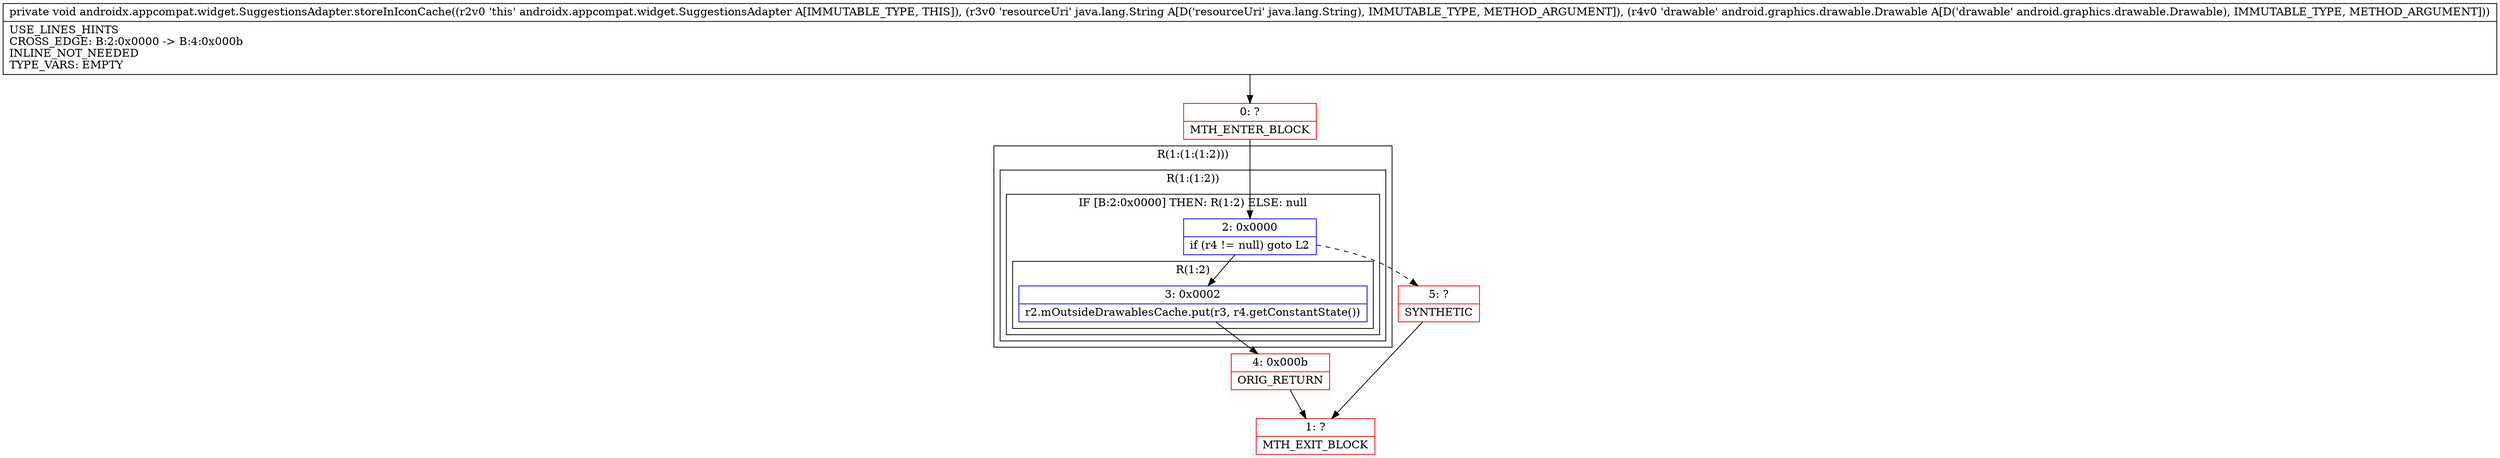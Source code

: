 digraph "CFG forandroidx.appcompat.widget.SuggestionsAdapter.storeInIconCache(Ljava\/lang\/String;Landroid\/graphics\/drawable\/Drawable;)V" {
subgraph cluster_Region_1614515464 {
label = "R(1:(1:(1:2)))";
node [shape=record,color=blue];
subgraph cluster_Region_1288905381 {
label = "R(1:(1:2))";
node [shape=record,color=blue];
subgraph cluster_IfRegion_1883278071 {
label = "IF [B:2:0x0000] THEN: R(1:2) ELSE: null";
node [shape=record,color=blue];
Node_2 [shape=record,label="{2\:\ 0x0000|if (r4 != null) goto L2\l}"];
subgraph cluster_Region_1448373823 {
label = "R(1:2)";
node [shape=record,color=blue];
Node_3 [shape=record,label="{3\:\ 0x0002|r2.mOutsideDrawablesCache.put(r3, r4.getConstantState())\l}"];
}
}
}
}
Node_0 [shape=record,color=red,label="{0\:\ ?|MTH_ENTER_BLOCK\l}"];
Node_4 [shape=record,color=red,label="{4\:\ 0x000b|ORIG_RETURN\l}"];
Node_1 [shape=record,color=red,label="{1\:\ ?|MTH_EXIT_BLOCK\l}"];
Node_5 [shape=record,color=red,label="{5\:\ ?|SYNTHETIC\l}"];
MethodNode[shape=record,label="{private void androidx.appcompat.widget.SuggestionsAdapter.storeInIconCache((r2v0 'this' androidx.appcompat.widget.SuggestionsAdapter A[IMMUTABLE_TYPE, THIS]), (r3v0 'resourceUri' java.lang.String A[D('resourceUri' java.lang.String), IMMUTABLE_TYPE, METHOD_ARGUMENT]), (r4v0 'drawable' android.graphics.drawable.Drawable A[D('drawable' android.graphics.drawable.Drawable), IMMUTABLE_TYPE, METHOD_ARGUMENT]))  | USE_LINES_HINTS\lCROSS_EDGE: B:2:0x0000 \-\> B:4:0x000b\lINLINE_NOT_NEEDED\lTYPE_VARS: EMPTY\l}"];
MethodNode -> Node_0;Node_2 -> Node_3;
Node_2 -> Node_5[style=dashed];
Node_3 -> Node_4;
Node_0 -> Node_2;
Node_4 -> Node_1;
Node_5 -> Node_1;
}


